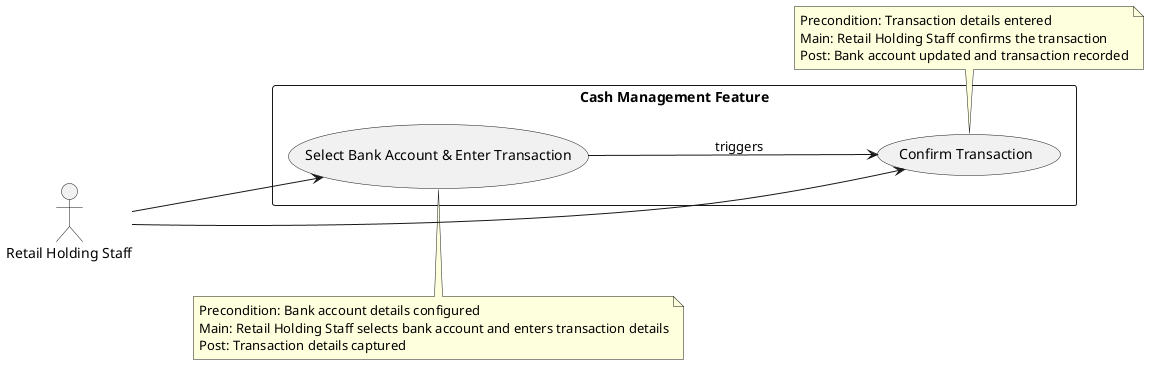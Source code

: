 @startuml
left to right direction

actor "Retail Holding Staff" as RetailHoldingStaff

rectangle "Cash Management Feature" as System {
  usecase "Select Bank Account & Enter Transaction" as UC_SelectEnter
  usecase "Confirm Transaction" as UC_ConfirmTransaction
}

RetailHoldingStaff --> UC_SelectEnter
RetailHoldingStaff --> UC_ConfirmTransaction

UC_SelectEnter --> UC_ConfirmTransaction : «triggers»

note top of UC_SelectEnter
Precondition: Bank account details configured
Main: Retail Holding Staff selects bank account and enters transaction details
Post: Transaction details captured
end note

note top of UC_ConfirmTransaction
Precondition: Transaction details entered
Main: Retail Holding Staff confirms the transaction
Post: Bank account updated and transaction recorded
end note

@enduml
